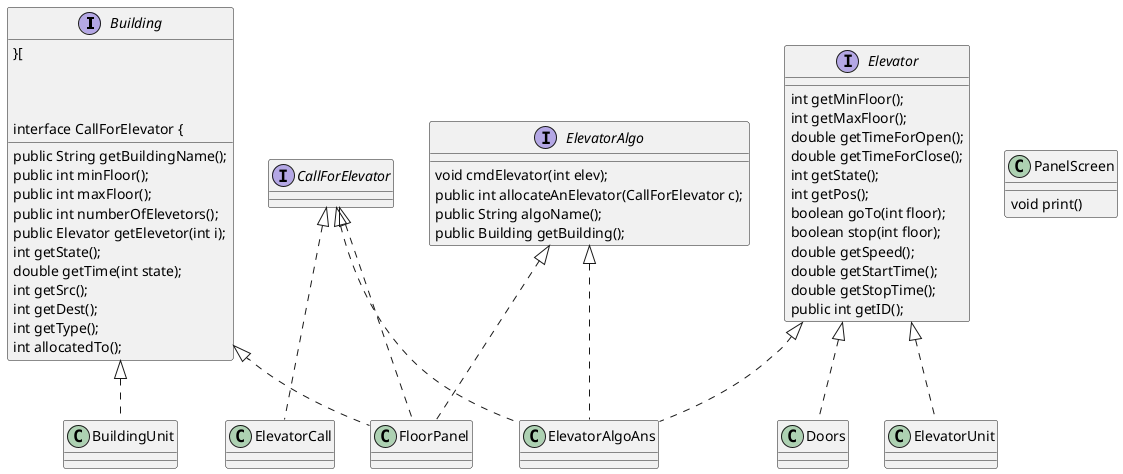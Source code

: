 @startuml

interface Building {
    public String getBuildingName();
    public int minFloor();
    public int maxFloor();
    public int numberOfElevetors();
    public Elevator getElevetor(int i);

}[



interface CallForElevator {
     int getState();
     double getTime(int state);
     int getSrc();
     int getDest();
     int getType();
     int allocatedTo();

}


interface Elevator {
int getMinFloor();
int getMaxFloor();
double getTimeForOpen();
double getTimeForClose();
int getState();
int getPos();
boolean goTo(int floor);
boolean stop(int floor);
double getSpeed();
double getStartTime();
double getStopTime();
public int getID();
}


interface ElevatorAlgo {
void cmdElevator(int elev);
public int allocateAnElevator(CallForElevator c);
public String algoName();
public Building getBuilding();

}




class BuildingUnit implements Building
class Doors implements Elevator
class ElevatorAlgoAns implements ElevatorAlgo, Elevator, CallForElevator
class ElevatorCall implements CallForElevator
class ElevatorUnit implements Elevator
class FloorPanel implements Building, ElevatorAlgo, CallForElevator
class PanelScreen {
 void print()
 }
@enduml
